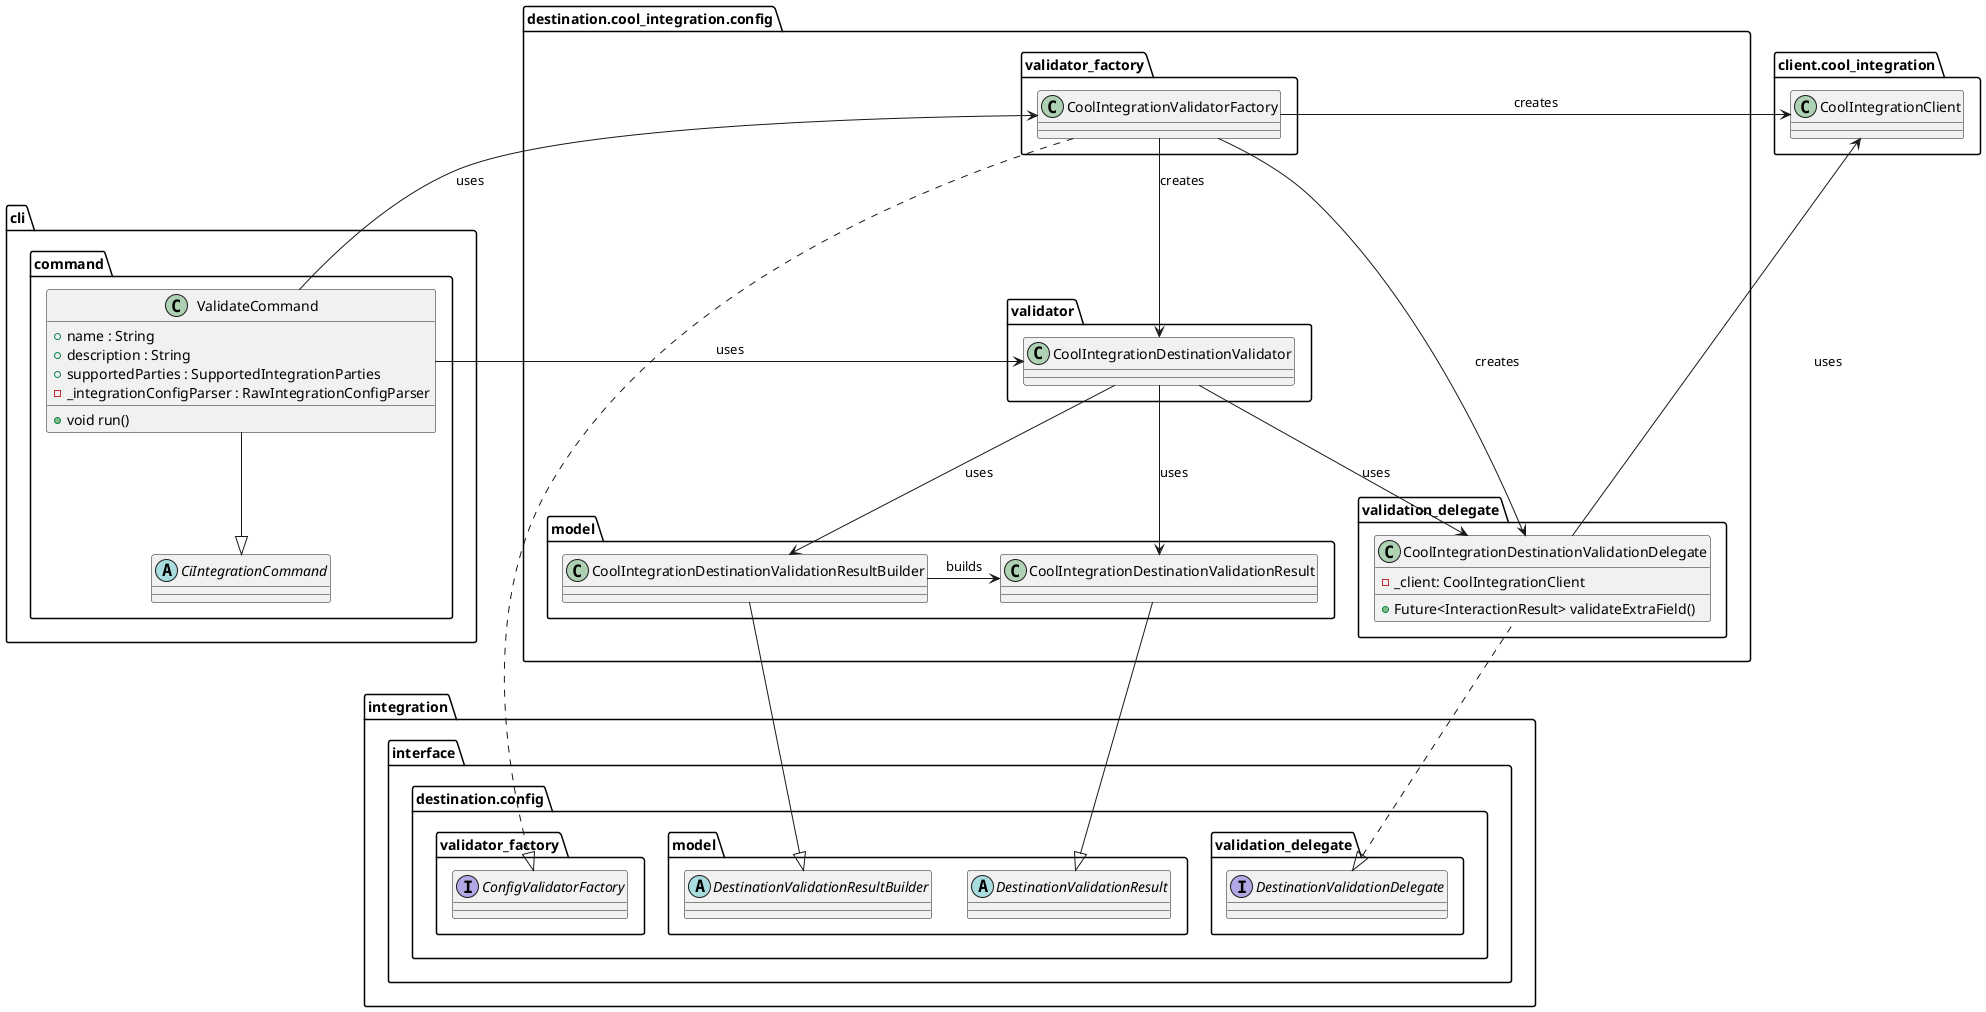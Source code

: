 @startuml ci_integrations_config_validator_class_diagram

    package integration.interface {
        package destination.config as interface_config {

            package validation_delegate as interface_delegate {
                interface DestinationValidationDelegate {}
            }

            package validator_factory as interface_factory {
                interface ConfigValidatorFactory {}
            }

            package model as interface_model {
                abstract class DestinationValidationResult {}
                
                abstract class DestinationValidationResultBuilder {}
            }

        }
    }

    package destination.cool_integration.config as cool_integration_config {
        package validator as cool_integration_validator {
            class CoolIntegrationDestinationValidator {}
        }

        package validator_factory as cool_integration_validator_validator_factory {
            class CoolIntegrationValidatorFactory {}
        }

        package validation_delegate {
            class CoolIntegrationDestinationValidationDelegate {
                - _client: CoolIntegrationClient

                + Future<InteractionResult> validateExtraField()
            }
        }

        package model as cool_integration_model {
            class CoolIntegrationDestinationValidationResultBuilder {}

            class CoolIntegrationDestinationValidationResult {}
        }
    }

    package client.cool_integration as client_cool_integration {
        class CoolIntegrationClient {}
    }

    package cli.command {
        abstract class CiIntegrationCommand {}

        class ValidateCommand {
            + name : String
            + description : String
            + supportedParties : SupportedIntegrationParties
            - _integrationConfigParser : RawIntegrationConfigParser

            + void run()
        }
    }

    CoolIntegrationDestinationValidator --> CoolIntegrationDestinationValidationDelegate : uses
    CoolIntegrationDestinationValidationDelegate --> CoolIntegrationClient : uses
    CoolIntegrationValidatorFactory --> CoolIntegrationDestinationValidator : creates
    CoolIntegrationValidatorFactory --> CoolIntegrationClient : creates
    CoolIntegrationValidatorFactory --> CoolIntegrationDestinationValidationDelegate : creates

    ValidateCommand -down-|> CiIntegrationCommand
    ValidateCommand -left-> CoolIntegrationDestinationValidator : uses
    ValidateCommand -left-> CoolIntegrationValidatorFactory : uses

    CoolIntegrationDestinationValidationDelegate .left.|> DestinationValidationDelegate
    CoolIntegrationDestinationValidationResult -down-|> DestinationValidationResult
    CoolIntegrationDestinationValidationResultBuilder -down-|> DestinationValidationResultBuilder
    
    CoolIntegrationDestinationValidator --> CoolIntegrationDestinationValidationResultBuilder : uses
    CoolIntegrationDestinationValidator --> CoolIntegrationDestinationValidationResult : uses

    CoolIntegrationDestinationValidationResultBuilder -right-> CoolIntegrationDestinationValidationResult : builds

    CoolIntegrationValidatorFactory ..|> ConfigValidatorFactory

    CoolIntegrationValidatorFactory -[hidden]left-> CoolIntegrationClient
@enduml
